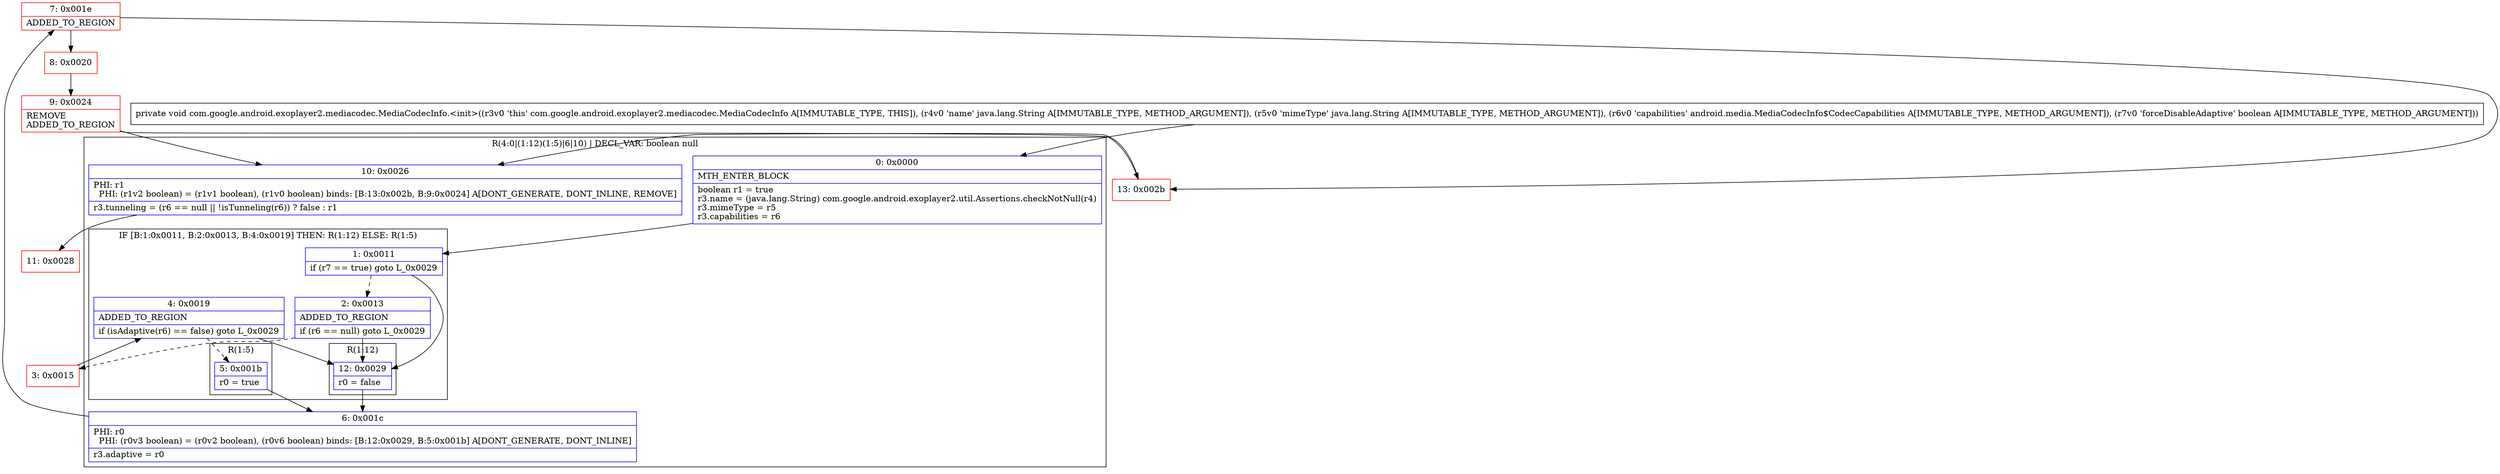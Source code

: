 digraph "CFG forcom.google.android.exoplayer2.mediacodec.MediaCodecInfo.\<init\>(Ljava\/lang\/String;Ljava\/lang\/String;Landroid\/media\/MediaCodecInfo$CodecCapabilities;Z)V" {
subgraph cluster_Region_1006858047 {
label = "R(4:0|(1:12)(1:5)|6|10) | DECL_VAR: boolean null\l";
node [shape=record,color=blue];
Node_0 [shape=record,label="{0\:\ 0x0000|MTH_ENTER_BLOCK\l|boolean r1 = true\lr3.name = (java.lang.String) com.google.android.exoplayer2.util.Assertions.checkNotNull(r4)\lr3.mimeType = r5\lr3.capabilities = r6\l}"];
subgraph cluster_IfRegion_1013419801 {
label = "IF [B:1:0x0011, B:2:0x0013, B:4:0x0019] THEN: R(1:12) ELSE: R(1:5)";
node [shape=record,color=blue];
Node_1 [shape=record,label="{1\:\ 0x0011|if (r7 == true) goto L_0x0029\l}"];
Node_2 [shape=record,label="{2\:\ 0x0013|ADDED_TO_REGION\l|if (r6 == null) goto L_0x0029\l}"];
Node_4 [shape=record,label="{4\:\ 0x0019|ADDED_TO_REGION\l|if (isAdaptive(r6) == false) goto L_0x0029\l}"];
subgraph cluster_Region_1553716061 {
label = "R(1:12)";
node [shape=record,color=blue];
Node_12 [shape=record,label="{12\:\ 0x0029|r0 = false\l}"];
}
subgraph cluster_Region_116161711 {
label = "R(1:5)";
node [shape=record,color=blue];
Node_5 [shape=record,label="{5\:\ 0x001b|r0 = true\l}"];
}
}
Node_6 [shape=record,label="{6\:\ 0x001c|PHI: r0 \l  PHI: (r0v3 boolean) = (r0v2 boolean), (r0v6 boolean) binds: [B:12:0x0029, B:5:0x001b] A[DONT_GENERATE, DONT_INLINE]\l|r3.adaptive = r0\l}"];
Node_10 [shape=record,label="{10\:\ 0x0026|PHI: r1 \l  PHI: (r1v2 boolean) = (r1v1 boolean), (r1v0 boolean) binds: [B:13:0x002b, B:9:0x0024] A[DONT_GENERATE, DONT_INLINE, REMOVE]\l|r3.tunneling = (r6 == null \|\| !isTunneling(r6)) ? false : r1\l}"];
}
Node_3 [shape=record,color=red,label="{3\:\ 0x0015}"];
Node_7 [shape=record,color=red,label="{7\:\ 0x001e|ADDED_TO_REGION\l}"];
Node_8 [shape=record,color=red,label="{8\:\ 0x0020}"];
Node_9 [shape=record,color=red,label="{9\:\ 0x0024|REMOVE\lADDED_TO_REGION\l}"];
Node_11 [shape=record,color=red,label="{11\:\ 0x0028}"];
Node_13 [shape=record,color=red,label="{13\:\ 0x002b}"];
MethodNode[shape=record,label="{private void com.google.android.exoplayer2.mediacodec.MediaCodecInfo.\<init\>((r3v0 'this' com.google.android.exoplayer2.mediacodec.MediaCodecInfo A[IMMUTABLE_TYPE, THIS]), (r4v0 'name' java.lang.String A[IMMUTABLE_TYPE, METHOD_ARGUMENT]), (r5v0 'mimeType' java.lang.String A[IMMUTABLE_TYPE, METHOD_ARGUMENT]), (r6v0 'capabilities' android.media.MediaCodecInfo$CodecCapabilities A[IMMUTABLE_TYPE, METHOD_ARGUMENT]), (r7v0 'forceDisableAdaptive' boolean A[IMMUTABLE_TYPE, METHOD_ARGUMENT])) }"];
MethodNode -> Node_0;
Node_0 -> Node_1;
Node_1 -> Node_2[style=dashed];
Node_1 -> Node_12;
Node_2 -> Node_3[style=dashed];
Node_2 -> Node_12;
Node_4 -> Node_5[style=dashed];
Node_4 -> Node_12;
Node_12 -> Node_6;
Node_5 -> Node_6;
Node_6 -> Node_7;
Node_10 -> Node_11;
Node_3 -> Node_4;
Node_7 -> Node_8;
Node_7 -> Node_13;
Node_8 -> Node_9;
Node_9 -> Node_10;
Node_9 -> Node_13;
Node_13 -> Node_10;
}

